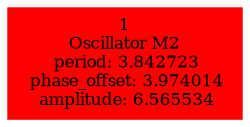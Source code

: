  digraph g{ forcelabels=true;
1 [label=<1<BR />Oscillator M2<BR /> period: 3.842723<BR /> phase_offset: 3.974014<BR /> amplitude: 6.565534>, shape=box,color=red,style=filled,fontsize=8]; }
